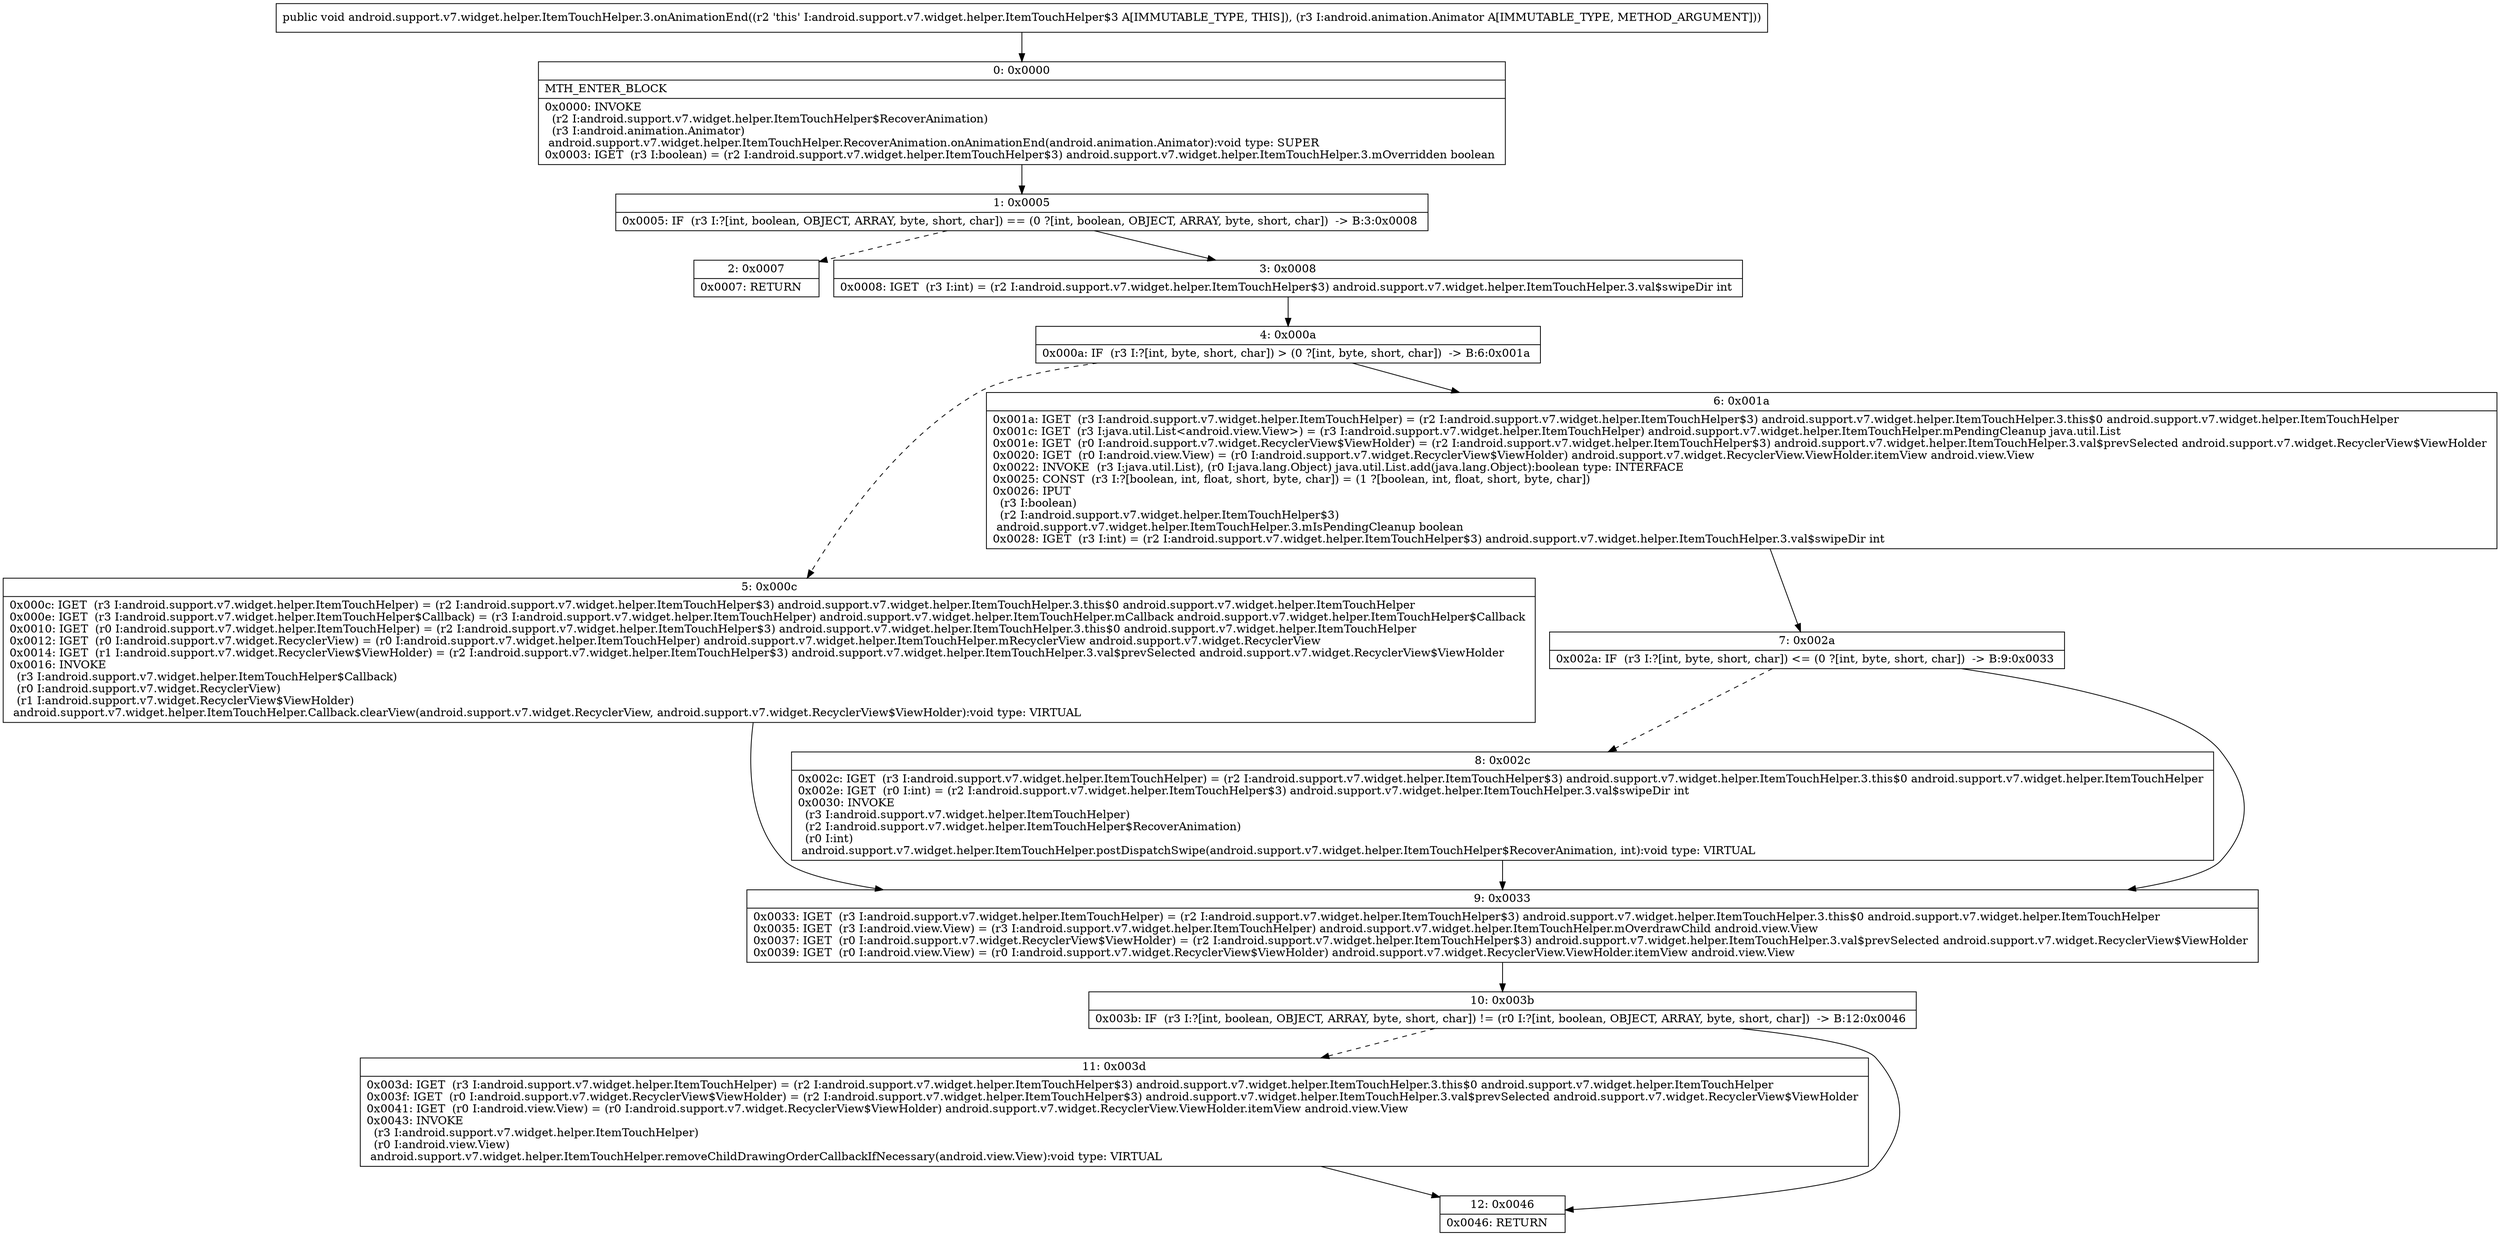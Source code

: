 digraph "CFG forandroid.support.v7.widget.helper.ItemTouchHelper.3.onAnimationEnd(Landroid\/animation\/Animator;)V" {
Node_0 [shape=record,label="{0\:\ 0x0000|MTH_ENTER_BLOCK\l|0x0000: INVOKE  \l  (r2 I:android.support.v7.widget.helper.ItemTouchHelper$RecoverAnimation)\l  (r3 I:android.animation.Animator)\l android.support.v7.widget.helper.ItemTouchHelper.RecoverAnimation.onAnimationEnd(android.animation.Animator):void type: SUPER \l0x0003: IGET  (r3 I:boolean) = (r2 I:android.support.v7.widget.helper.ItemTouchHelper$3) android.support.v7.widget.helper.ItemTouchHelper.3.mOverridden boolean \l}"];
Node_1 [shape=record,label="{1\:\ 0x0005|0x0005: IF  (r3 I:?[int, boolean, OBJECT, ARRAY, byte, short, char]) == (0 ?[int, boolean, OBJECT, ARRAY, byte, short, char])  \-\> B:3:0x0008 \l}"];
Node_2 [shape=record,label="{2\:\ 0x0007|0x0007: RETURN   \l}"];
Node_3 [shape=record,label="{3\:\ 0x0008|0x0008: IGET  (r3 I:int) = (r2 I:android.support.v7.widget.helper.ItemTouchHelper$3) android.support.v7.widget.helper.ItemTouchHelper.3.val$swipeDir int \l}"];
Node_4 [shape=record,label="{4\:\ 0x000a|0x000a: IF  (r3 I:?[int, byte, short, char]) \> (0 ?[int, byte, short, char])  \-\> B:6:0x001a \l}"];
Node_5 [shape=record,label="{5\:\ 0x000c|0x000c: IGET  (r3 I:android.support.v7.widget.helper.ItemTouchHelper) = (r2 I:android.support.v7.widget.helper.ItemTouchHelper$3) android.support.v7.widget.helper.ItemTouchHelper.3.this$0 android.support.v7.widget.helper.ItemTouchHelper \l0x000e: IGET  (r3 I:android.support.v7.widget.helper.ItemTouchHelper$Callback) = (r3 I:android.support.v7.widget.helper.ItemTouchHelper) android.support.v7.widget.helper.ItemTouchHelper.mCallback android.support.v7.widget.helper.ItemTouchHelper$Callback \l0x0010: IGET  (r0 I:android.support.v7.widget.helper.ItemTouchHelper) = (r2 I:android.support.v7.widget.helper.ItemTouchHelper$3) android.support.v7.widget.helper.ItemTouchHelper.3.this$0 android.support.v7.widget.helper.ItemTouchHelper \l0x0012: IGET  (r0 I:android.support.v7.widget.RecyclerView) = (r0 I:android.support.v7.widget.helper.ItemTouchHelper) android.support.v7.widget.helper.ItemTouchHelper.mRecyclerView android.support.v7.widget.RecyclerView \l0x0014: IGET  (r1 I:android.support.v7.widget.RecyclerView$ViewHolder) = (r2 I:android.support.v7.widget.helper.ItemTouchHelper$3) android.support.v7.widget.helper.ItemTouchHelper.3.val$prevSelected android.support.v7.widget.RecyclerView$ViewHolder \l0x0016: INVOKE  \l  (r3 I:android.support.v7.widget.helper.ItemTouchHelper$Callback)\l  (r0 I:android.support.v7.widget.RecyclerView)\l  (r1 I:android.support.v7.widget.RecyclerView$ViewHolder)\l android.support.v7.widget.helper.ItemTouchHelper.Callback.clearView(android.support.v7.widget.RecyclerView, android.support.v7.widget.RecyclerView$ViewHolder):void type: VIRTUAL \l}"];
Node_6 [shape=record,label="{6\:\ 0x001a|0x001a: IGET  (r3 I:android.support.v7.widget.helper.ItemTouchHelper) = (r2 I:android.support.v7.widget.helper.ItemTouchHelper$3) android.support.v7.widget.helper.ItemTouchHelper.3.this$0 android.support.v7.widget.helper.ItemTouchHelper \l0x001c: IGET  (r3 I:java.util.List\<android.view.View\>) = (r3 I:android.support.v7.widget.helper.ItemTouchHelper) android.support.v7.widget.helper.ItemTouchHelper.mPendingCleanup java.util.List \l0x001e: IGET  (r0 I:android.support.v7.widget.RecyclerView$ViewHolder) = (r2 I:android.support.v7.widget.helper.ItemTouchHelper$3) android.support.v7.widget.helper.ItemTouchHelper.3.val$prevSelected android.support.v7.widget.RecyclerView$ViewHolder \l0x0020: IGET  (r0 I:android.view.View) = (r0 I:android.support.v7.widget.RecyclerView$ViewHolder) android.support.v7.widget.RecyclerView.ViewHolder.itemView android.view.View \l0x0022: INVOKE  (r3 I:java.util.List), (r0 I:java.lang.Object) java.util.List.add(java.lang.Object):boolean type: INTERFACE \l0x0025: CONST  (r3 I:?[boolean, int, float, short, byte, char]) = (1 ?[boolean, int, float, short, byte, char]) \l0x0026: IPUT  \l  (r3 I:boolean)\l  (r2 I:android.support.v7.widget.helper.ItemTouchHelper$3)\l android.support.v7.widget.helper.ItemTouchHelper.3.mIsPendingCleanup boolean \l0x0028: IGET  (r3 I:int) = (r2 I:android.support.v7.widget.helper.ItemTouchHelper$3) android.support.v7.widget.helper.ItemTouchHelper.3.val$swipeDir int \l}"];
Node_7 [shape=record,label="{7\:\ 0x002a|0x002a: IF  (r3 I:?[int, byte, short, char]) \<= (0 ?[int, byte, short, char])  \-\> B:9:0x0033 \l}"];
Node_8 [shape=record,label="{8\:\ 0x002c|0x002c: IGET  (r3 I:android.support.v7.widget.helper.ItemTouchHelper) = (r2 I:android.support.v7.widget.helper.ItemTouchHelper$3) android.support.v7.widget.helper.ItemTouchHelper.3.this$0 android.support.v7.widget.helper.ItemTouchHelper \l0x002e: IGET  (r0 I:int) = (r2 I:android.support.v7.widget.helper.ItemTouchHelper$3) android.support.v7.widget.helper.ItemTouchHelper.3.val$swipeDir int \l0x0030: INVOKE  \l  (r3 I:android.support.v7.widget.helper.ItemTouchHelper)\l  (r2 I:android.support.v7.widget.helper.ItemTouchHelper$RecoverAnimation)\l  (r0 I:int)\l android.support.v7.widget.helper.ItemTouchHelper.postDispatchSwipe(android.support.v7.widget.helper.ItemTouchHelper$RecoverAnimation, int):void type: VIRTUAL \l}"];
Node_9 [shape=record,label="{9\:\ 0x0033|0x0033: IGET  (r3 I:android.support.v7.widget.helper.ItemTouchHelper) = (r2 I:android.support.v7.widget.helper.ItemTouchHelper$3) android.support.v7.widget.helper.ItemTouchHelper.3.this$0 android.support.v7.widget.helper.ItemTouchHelper \l0x0035: IGET  (r3 I:android.view.View) = (r3 I:android.support.v7.widget.helper.ItemTouchHelper) android.support.v7.widget.helper.ItemTouchHelper.mOverdrawChild android.view.View \l0x0037: IGET  (r0 I:android.support.v7.widget.RecyclerView$ViewHolder) = (r2 I:android.support.v7.widget.helper.ItemTouchHelper$3) android.support.v7.widget.helper.ItemTouchHelper.3.val$prevSelected android.support.v7.widget.RecyclerView$ViewHolder \l0x0039: IGET  (r0 I:android.view.View) = (r0 I:android.support.v7.widget.RecyclerView$ViewHolder) android.support.v7.widget.RecyclerView.ViewHolder.itemView android.view.View \l}"];
Node_10 [shape=record,label="{10\:\ 0x003b|0x003b: IF  (r3 I:?[int, boolean, OBJECT, ARRAY, byte, short, char]) != (r0 I:?[int, boolean, OBJECT, ARRAY, byte, short, char])  \-\> B:12:0x0046 \l}"];
Node_11 [shape=record,label="{11\:\ 0x003d|0x003d: IGET  (r3 I:android.support.v7.widget.helper.ItemTouchHelper) = (r2 I:android.support.v7.widget.helper.ItemTouchHelper$3) android.support.v7.widget.helper.ItemTouchHelper.3.this$0 android.support.v7.widget.helper.ItemTouchHelper \l0x003f: IGET  (r0 I:android.support.v7.widget.RecyclerView$ViewHolder) = (r2 I:android.support.v7.widget.helper.ItemTouchHelper$3) android.support.v7.widget.helper.ItemTouchHelper.3.val$prevSelected android.support.v7.widget.RecyclerView$ViewHolder \l0x0041: IGET  (r0 I:android.view.View) = (r0 I:android.support.v7.widget.RecyclerView$ViewHolder) android.support.v7.widget.RecyclerView.ViewHolder.itemView android.view.View \l0x0043: INVOKE  \l  (r3 I:android.support.v7.widget.helper.ItemTouchHelper)\l  (r0 I:android.view.View)\l android.support.v7.widget.helper.ItemTouchHelper.removeChildDrawingOrderCallbackIfNecessary(android.view.View):void type: VIRTUAL \l}"];
Node_12 [shape=record,label="{12\:\ 0x0046|0x0046: RETURN   \l}"];
MethodNode[shape=record,label="{public void android.support.v7.widget.helper.ItemTouchHelper.3.onAnimationEnd((r2 'this' I:android.support.v7.widget.helper.ItemTouchHelper$3 A[IMMUTABLE_TYPE, THIS]), (r3 I:android.animation.Animator A[IMMUTABLE_TYPE, METHOD_ARGUMENT])) }"];
MethodNode -> Node_0;
Node_0 -> Node_1;
Node_1 -> Node_2[style=dashed];
Node_1 -> Node_3;
Node_3 -> Node_4;
Node_4 -> Node_5[style=dashed];
Node_4 -> Node_6;
Node_5 -> Node_9;
Node_6 -> Node_7;
Node_7 -> Node_8[style=dashed];
Node_7 -> Node_9;
Node_8 -> Node_9;
Node_9 -> Node_10;
Node_10 -> Node_11[style=dashed];
Node_10 -> Node_12;
Node_11 -> Node_12;
}

